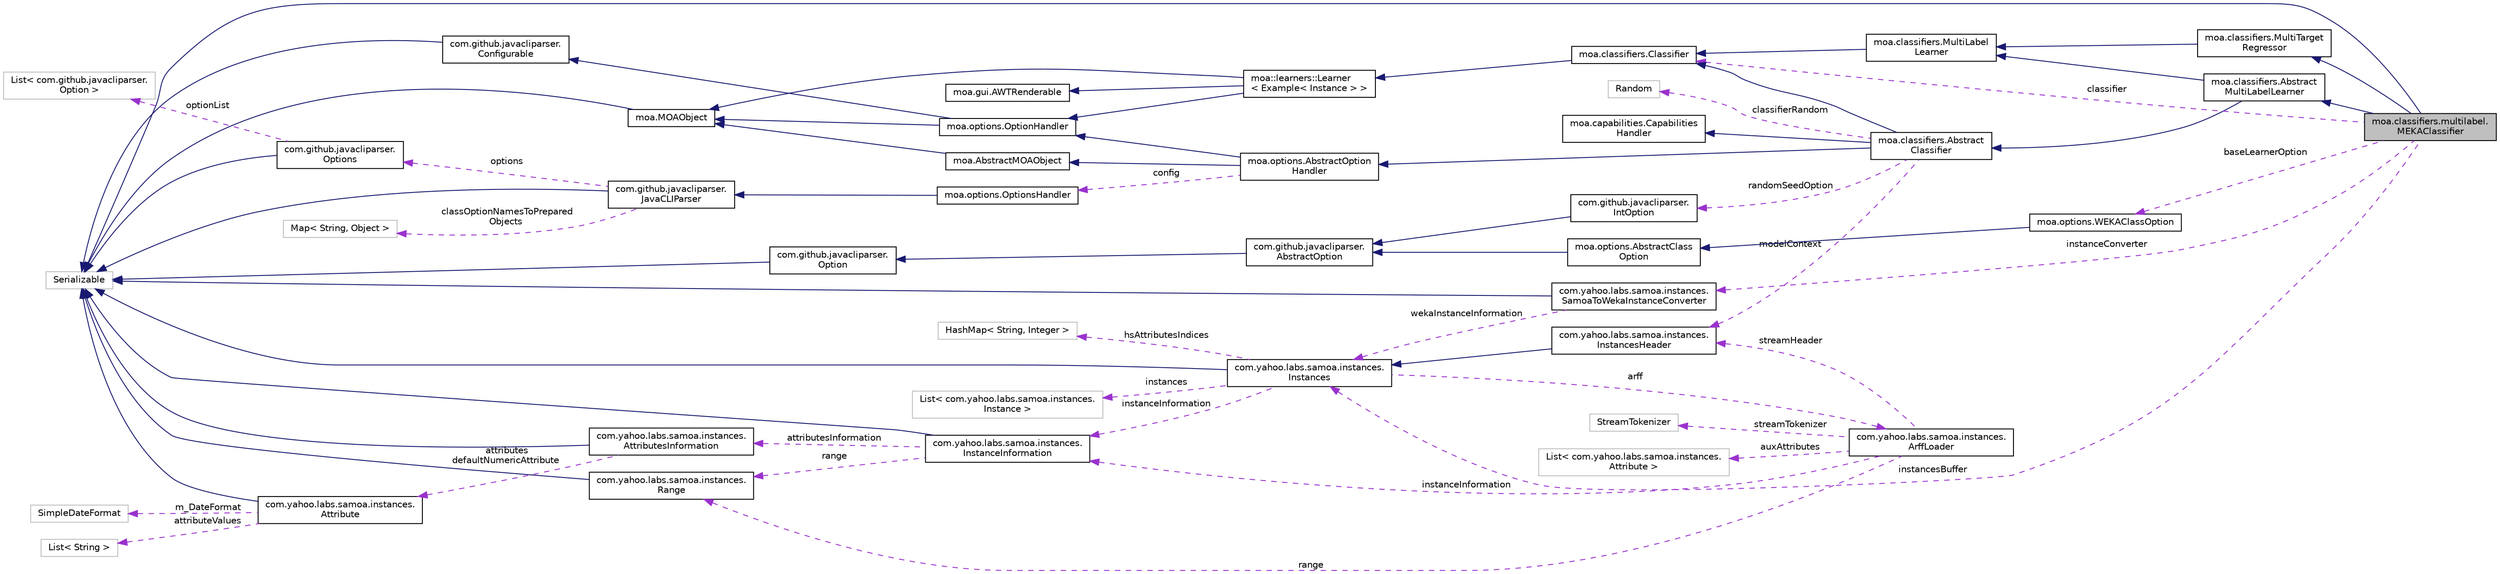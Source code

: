 digraph "moa.classifiers.multilabel.MEKAClassifier"
{
 // LATEX_PDF_SIZE
  edge [fontname="Helvetica",fontsize="10",labelfontname="Helvetica",labelfontsize="10"];
  node [fontname="Helvetica",fontsize="10",shape=record];
  rankdir="LR";
  Node1 [label="moa.classifiers.multilabel.\lMEKAClassifier",height=0.2,width=0.4,color="black", fillcolor="grey75", style="filled", fontcolor="black",tooltip=" "];
  Node2 -> Node1 [dir="back",color="midnightblue",fontsize="10",style="solid",fontname="Helvetica"];
  Node2 [label="moa.classifiers.Abstract\lMultiLabelLearner",height=0.2,width=0.4,color="black", fillcolor="white", style="filled",URL="$classmoa_1_1classifiers_1_1_abstract_multi_label_learner.html",tooltip=" "];
  Node3 -> Node2 [dir="back",color="midnightblue",fontsize="10",style="solid",fontname="Helvetica"];
  Node3 [label="moa.classifiers.Abstract\lClassifier",height=0.2,width=0.4,color="black", fillcolor="white", style="filled",URL="$classmoa_1_1classifiers_1_1_abstract_classifier.html",tooltip=" "];
  Node4 -> Node3 [dir="back",color="midnightblue",fontsize="10",style="solid",fontname="Helvetica"];
  Node4 [label="moa.options.AbstractOption\lHandler",height=0.2,width=0.4,color="black", fillcolor="white", style="filled",URL="$classmoa_1_1options_1_1_abstract_option_handler.html",tooltip=" "];
  Node5 -> Node4 [dir="back",color="midnightblue",fontsize="10",style="solid",fontname="Helvetica"];
  Node5 [label="moa.AbstractMOAObject",height=0.2,width=0.4,color="black", fillcolor="white", style="filled",URL="$classmoa_1_1_abstract_m_o_a_object.html",tooltip=" "];
  Node6 -> Node5 [dir="back",color="midnightblue",fontsize="10",style="solid",fontname="Helvetica"];
  Node6 [label="moa.MOAObject",height=0.2,width=0.4,color="black", fillcolor="white", style="filled",URL="$interfacemoa_1_1_m_o_a_object.html",tooltip=" "];
  Node7 -> Node6 [dir="back",color="midnightblue",fontsize="10",style="solid",fontname="Helvetica"];
  Node7 [label="Serializable",height=0.2,width=0.4,color="grey75", fillcolor="white", style="filled",tooltip=" "];
  Node8 -> Node4 [dir="back",color="midnightblue",fontsize="10",style="solid",fontname="Helvetica"];
  Node8 [label="moa.options.OptionHandler",height=0.2,width=0.4,color="black", fillcolor="white", style="filled",URL="$interfacemoa_1_1options_1_1_option_handler.html",tooltip=" "];
  Node6 -> Node8 [dir="back",color="midnightblue",fontsize="10",style="solid",fontname="Helvetica"];
  Node9 -> Node8 [dir="back",color="midnightblue",fontsize="10",style="solid",fontname="Helvetica"];
  Node9 [label="com.github.javacliparser.\lConfigurable",height=0.2,width=0.4,color="black", fillcolor="white", style="filled",URL="$interfacecom_1_1github_1_1javacliparser_1_1_configurable.html",tooltip=" "];
  Node7 -> Node9 [dir="back",color="midnightblue",fontsize="10",style="solid",fontname="Helvetica"];
  Node10 -> Node4 [dir="back",color="darkorchid3",fontsize="10",style="dashed",label=" config" ,fontname="Helvetica"];
  Node10 [label="moa.options.OptionsHandler",height=0.2,width=0.4,color="black", fillcolor="white", style="filled",URL="$classmoa_1_1options_1_1_options_handler.html",tooltip=" "];
  Node11 -> Node10 [dir="back",color="midnightblue",fontsize="10",style="solid",fontname="Helvetica"];
  Node11 [label="com.github.javacliparser.\lJavaCLIParser",height=0.2,width=0.4,color="black", fillcolor="white", style="filled",URL="$classcom_1_1github_1_1javacliparser_1_1_java_c_l_i_parser.html",tooltip=" "];
  Node7 -> Node11 [dir="back",color="midnightblue",fontsize="10",style="solid",fontname="Helvetica"];
  Node12 -> Node11 [dir="back",color="darkorchid3",fontsize="10",style="dashed",label=" options" ,fontname="Helvetica"];
  Node12 [label="com.github.javacliparser.\lOptions",height=0.2,width=0.4,color="black", fillcolor="white", style="filled",URL="$classcom_1_1github_1_1javacliparser_1_1_options.html",tooltip=" "];
  Node7 -> Node12 [dir="back",color="midnightblue",fontsize="10",style="solid",fontname="Helvetica"];
  Node13 -> Node12 [dir="back",color="darkorchid3",fontsize="10",style="dashed",label=" optionList" ,fontname="Helvetica"];
  Node13 [label="List\< com.github.javacliparser.\lOption \>",height=0.2,width=0.4,color="grey75", fillcolor="white", style="filled",tooltip=" "];
  Node14 -> Node11 [dir="back",color="darkorchid3",fontsize="10",style="dashed",label=" classOptionNamesToPrepared\lObjects" ,fontname="Helvetica"];
  Node14 [label="Map\< String, Object \>",height=0.2,width=0.4,color="grey75", fillcolor="white", style="filled",tooltip=" "];
  Node15 -> Node3 [dir="back",color="midnightblue",fontsize="10",style="solid",fontname="Helvetica"];
  Node15 [label="moa.classifiers.Classifier",height=0.2,width=0.4,color="black", fillcolor="white", style="filled",URL="$interfacemoa_1_1classifiers_1_1_classifier.html",tooltip=" "];
  Node16 -> Node15 [dir="back",color="midnightblue",fontsize="10",style="solid",fontname="Helvetica"];
  Node16 [label="moa::learners::Learner\l\< Example\< Instance \> \>",height=0.2,width=0.4,color="black", fillcolor="white", style="filled",URL="$interfacemoa_1_1learners_1_1_learner.html",tooltip=" "];
  Node6 -> Node16 [dir="back",color="midnightblue",fontsize="10",style="solid",fontname="Helvetica"];
  Node8 -> Node16 [dir="back",color="midnightblue",fontsize="10",style="solid",fontname="Helvetica"];
  Node17 -> Node16 [dir="back",color="midnightblue",fontsize="10",style="solid",fontname="Helvetica"];
  Node17 [label="moa.gui.AWTRenderable",height=0.2,width=0.4,color="black", fillcolor="white", style="filled",URL="$interfacemoa_1_1gui_1_1_a_w_t_renderable.html",tooltip=" "];
  Node18 -> Node3 [dir="back",color="midnightblue",fontsize="10",style="solid",fontname="Helvetica"];
  Node18 [label="moa.capabilities.Capabilities\lHandler",height=0.2,width=0.4,color="black", fillcolor="white", style="filled",URL="$interfacemoa_1_1capabilities_1_1_capabilities_handler.html",tooltip=" "];
  Node19 -> Node3 [dir="back",color="darkorchid3",fontsize="10",style="dashed",label=" modelContext" ,fontname="Helvetica"];
  Node19 [label="com.yahoo.labs.samoa.instances.\lInstancesHeader",height=0.2,width=0.4,color="black", fillcolor="white", style="filled",URL="$classcom_1_1yahoo_1_1labs_1_1samoa_1_1instances_1_1_instances_header.html",tooltip=" "];
  Node20 -> Node19 [dir="back",color="midnightblue",fontsize="10",style="solid",fontname="Helvetica"];
  Node20 [label="com.yahoo.labs.samoa.instances.\lInstances",height=0.2,width=0.4,color="black", fillcolor="white", style="filled",URL="$classcom_1_1yahoo_1_1labs_1_1samoa_1_1instances_1_1_instances.html",tooltip=" "];
  Node7 -> Node20 [dir="back",color="midnightblue",fontsize="10",style="solid",fontname="Helvetica"];
  Node21 -> Node20 [dir="back",color="darkorchid3",fontsize="10",style="dashed",label=" arff" ,fontname="Helvetica"];
  Node21 [label="com.yahoo.labs.samoa.instances.\lArffLoader",height=0.2,width=0.4,color="black", fillcolor="white", style="filled",URL="$classcom_1_1yahoo_1_1labs_1_1samoa_1_1instances_1_1_arff_loader.html",tooltip=" "];
  Node19 -> Node21 [dir="back",color="darkorchid3",fontsize="10",style="dashed",label=" streamHeader" ,fontname="Helvetica"];
  Node22 -> Node21 [dir="back",color="darkorchid3",fontsize="10",style="dashed",label=" auxAttributes" ,fontname="Helvetica"];
  Node22 [label="List\< com.yahoo.labs.samoa.instances.\lAttribute \>",height=0.2,width=0.4,color="grey75", fillcolor="white", style="filled",tooltip=" "];
  Node23 -> Node21 [dir="back",color="darkorchid3",fontsize="10",style="dashed",label=" instanceInformation" ,fontname="Helvetica"];
  Node23 [label="com.yahoo.labs.samoa.instances.\lInstanceInformation",height=0.2,width=0.4,color="black", fillcolor="white", style="filled",URL="$classcom_1_1yahoo_1_1labs_1_1samoa_1_1instances_1_1_instance_information.html",tooltip=" "];
  Node7 -> Node23 [dir="back",color="midnightblue",fontsize="10",style="solid",fontname="Helvetica"];
  Node24 -> Node23 [dir="back",color="darkorchid3",fontsize="10",style="dashed",label=" attributesInformation" ,fontname="Helvetica"];
  Node24 [label="com.yahoo.labs.samoa.instances.\lAttributesInformation",height=0.2,width=0.4,color="black", fillcolor="white", style="filled",URL="$classcom_1_1yahoo_1_1labs_1_1samoa_1_1instances_1_1_attributes_information.html",tooltip=" "];
  Node7 -> Node24 [dir="back",color="midnightblue",fontsize="10",style="solid",fontname="Helvetica"];
  Node25 -> Node24 [dir="back",color="darkorchid3",fontsize="10",style="dashed",label=" attributes\ndefaultNumericAttribute" ,fontname="Helvetica"];
  Node25 [label="com.yahoo.labs.samoa.instances.\lAttribute",height=0.2,width=0.4,color="black", fillcolor="white", style="filled",URL="$classcom_1_1yahoo_1_1labs_1_1samoa_1_1instances_1_1_attribute.html",tooltip=" "];
  Node7 -> Node25 [dir="back",color="midnightblue",fontsize="10",style="solid",fontname="Helvetica"];
  Node26 -> Node25 [dir="back",color="darkorchid3",fontsize="10",style="dashed",label=" attributeValues" ,fontname="Helvetica"];
  Node26 [label="List\< String \>",height=0.2,width=0.4,color="grey75", fillcolor="white", style="filled",tooltip=" "];
  Node27 -> Node25 [dir="back",color="darkorchid3",fontsize="10",style="dashed",label=" m_DateFormat" ,fontname="Helvetica"];
  Node27 [label="SimpleDateFormat",height=0.2,width=0.4,color="grey75", fillcolor="white", style="filled",tooltip=" "];
  Node28 -> Node23 [dir="back",color="darkorchid3",fontsize="10",style="dashed",label=" range" ,fontname="Helvetica"];
  Node28 [label="com.yahoo.labs.samoa.instances.\lRange",height=0.2,width=0.4,color="black", fillcolor="white", style="filled",URL="$classcom_1_1yahoo_1_1labs_1_1samoa_1_1instances_1_1_range.html",tooltip=" "];
  Node7 -> Node28 [dir="back",color="midnightblue",fontsize="10",style="solid",fontname="Helvetica"];
  Node28 -> Node21 [dir="back",color="darkorchid3",fontsize="10",style="dashed",label=" range" ,fontname="Helvetica"];
  Node29 -> Node21 [dir="back",color="darkorchid3",fontsize="10",style="dashed",label=" streamTokenizer" ,fontname="Helvetica"];
  Node29 [label="StreamTokenizer",height=0.2,width=0.4,color="grey75", fillcolor="white", style="filled",tooltip=" "];
  Node30 -> Node20 [dir="back",color="darkorchid3",fontsize="10",style="dashed",label=" instances" ,fontname="Helvetica"];
  Node30 [label="List\< com.yahoo.labs.samoa.instances.\lInstance \>",height=0.2,width=0.4,color="grey75", fillcolor="white", style="filled",tooltip=" "];
  Node23 -> Node20 [dir="back",color="darkorchid3",fontsize="10",style="dashed",label=" instanceInformation" ,fontname="Helvetica"];
  Node31 -> Node20 [dir="back",color="darkorchid3",fontsize="10",style="dashed",label=" hsAttributesIndices" ,fontname="Helvetica"];
  Node31 [label="HashMap\< String, Integer \>",height=0.2,width=0.4,color="grey75", fillcolor="white", style="filled",tooltip=" "];
  Node32 -> Node3 [dir="back",color="darkorchid3",fontsize="10",style="dashed",label=" randomSeedOption" ,fontname="Helvetica"];
  Node32 [label="com.github.javacliparser.\lIntOption",height=0.2,width=0.4,color="black", fillcolor="white", style="filled",URL="$classcom_1_1github_1_1javacliparser_1_1_int_option.html",tooltip=" "];
  Node33 -> Node32 [dir="back",color="midnightblue",fontsize="10",style="solid",fontname="Helvetica"];
  Node33 [label="com.github.javacliparser.\lAbstractOption",height=0.2,width=0.4,color="black", fillcolor="white", style="filled",URL="$classcom_1_1github_1_1javacliparser_1_1_abstract_option.html",tooltip=" "];
  Node34 -> Node33 [dir="back",color="midnightblue",fontsize="10",style="solid",fontname="Helvetica"];
  Node34 [label="com.github.javacliparser.\lOption",height=0.2,width=0.4,color="black", fillcolor="white", style="filled",URL="$interfacecom_1_1github_1_1javacliparser_1_1_option.html",tooltip=" "];
  Node7 -> Node34 [dir="back",color="midnightblue",fontsize="10",style="solid",fontname="Helvetica"];
  Node35 -> Node3 [dir="back",color="darkorchid3",fontsize="10",style="dashed",label=" classifierRandom" ,fontname="Helvetica"];
  Node35 [label="Random",height=0.2,width=0.4,color="grey75", fillcolor="white", style="filled",tooltip=" "];
  Node36 -> Node2 [dir="back",color="midnightblue",fontsize="10",style="solid",fontname="Helvetica"];
  Node36 [label="moa.classifiers.MultiLabel\lLearner",height=0.2,width=0.4,color="black", fillcolor="white", style="filled",URL="$interfacemoa_1_1classifiers_1_1_multi_label_learner.html",tooltip=" "];
  Node15 -> Node36 [dir="back",color="midnightblue",fontsize="10",style="solid",fontname="Helvetica"];
  Node37 -> Node1 [dir="back",color="midnightblue",fontsize="10",style="solid",fontname="Helvetica"];
  Node37 [label="moa.classifiers.MultiTarget\lRegressor",height=0.2,width=0.4,color="black", fillcolor="white", style="filled",URL="$interfacemoa_1_1classifiers_1_1_multi_target_regressor.html",tooltip=" "];
  Node36 -> Node37 [dir="back",color="midnightblue",fontsize="10",style="solid",fontname="Helvetica"];
  Node7 -> Node1 [dir="back",color="midnightblue",fontsize="10",style="solid",fontname="Helvetica"];
  Node15 -> Node1 [dir="back",color="darkorchid3",fontsize="10",style="dashed",label=" classifier" ,fontname="Helvetica"];
  Node38 -> Node1 [dir="back",color="darkorchid3",fontsize="10",style="dashed",label=" instanceConverter" ,fontname="Helvetica"];
  Node38 [label="com.yahoo.labs.samoa.instances.\lSamoaToWekaInstanceConverter",height=0.2,width=0.4,color="black", fillcolor="white", style="filled",URL="$classcom_1_1yahoo_1_1labs_1_1samoa_1_1instances_1_1_samoa_to_weka_instance_converter.html",tooltip=" "];
  Node7 -> Node38 [dir="back",color="midnightblue",fontsize="10",style="solid",fontname="Helvetica"];
  Node20 -> Node38 [dir="back",color="darkorchid3",fontsize="10",style="dashed",label=" wekaInstanceInformation" ,fontname="Helvetica"];
  Node20 -> Node1 [dir="back",color="darkorchid3",fontsize="10",style="dashed",label=" instancesBuffer" ,fontname="Helvetica"];
  Node39 -> Node1 [dir="back",color="darkorchid3",fontsize="10",style="dashed",label=" baseLearnerOption" ,fontname="Helvetica"];
  Node39 [label="moa.options.WEKAClassOption",height=0.2,width=0.4,color="black", fillcolor="white", style="filled",URL="$classmoa_1_1options_1_1_w_e_k_a_class_option.html",tooltip=" "];
  Node40 -> Node39 [dir="back",color="midnightblue",fontsize="10",style="solid",fontname="Helvetica"];
  Node40 [label="moa.options.AbstractClass\lOption",height=0.2,width=0.4,color="black", fillcolor="white", style="filled",URL="$classmoa_1_1options_1_1_abstract_class_option.html",tooltip=" "];
  Node33 -> Node40 [dir="back",color="midnightblue",fontsize="10",style="solid",fontname="Helvetica"];
}
